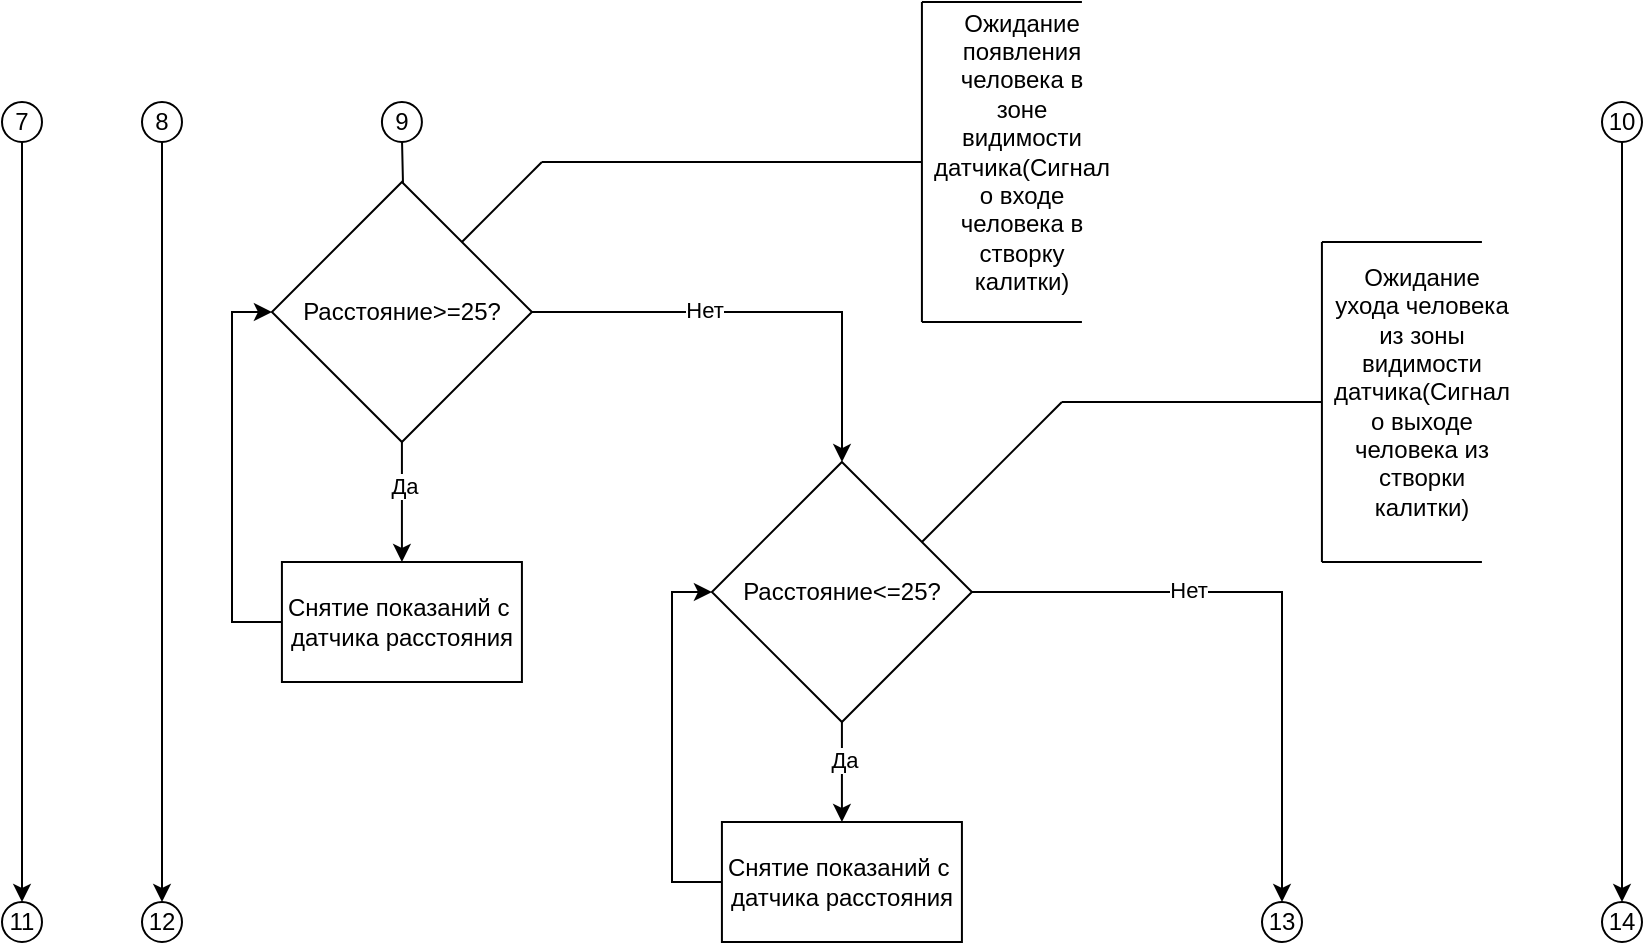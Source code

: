 <mxfile version="26.0.11">
  <diagram name="Страница — 1" id="VTpUu14SS6Ktj-Iox-bN">
    <mxGraphModel dx="1386" dy="-386" grid="1" gridSize="10" guides="1" tooltips="1" connect="1" arrows="1" fold="1" page="1" pageScale="1" pageWidth="827" pageHeight="1169" math="0" shadow="0">
      <root>
        <mxCell id="0" />
        <mxCell id="1" parent="0" />
        <mxCell id="-nff1MKq2Y0T8jm6pKHY-1" value="" style="edgeStyle=orthogonalEdgeStyle;rounded=0;orthogonalLoop=1;jettySize=auto;html=1;" parent="1" target="-nff1MKq2Y0T8jm6pKHY-7" edge="1">
          <mxGeometry relative="1" as="geometry">
            <mxPoint x="430.026" y="2120" as="sourcePoint" />
          </mxGeometry>
        </mxCell>
        <mxCell id="-nff1MKq2Y0T8jm6pKHY-3" value="" style="edgeStyle=orthogonalEdgeStyle;rounded=0;orthogonalLoop=1;jettySize=auto;html=1;" parent="1" source="-nff1MKq2Y0T8jm6pKHY-7" target="-nff1MKq2Y0T8jm6pKHY-10" edge="1">
          <mxGeometry relative="1" as="geometry" />
        </mxCell>
        <mxCell id="-nff1MKq2Y0T8jm6pKHY-4" value="Нет" style="edgeLabel;html=1;align=center;verticalAlign=middle;resizable=0;points=[];" parent="-nff1MKq2Y0T8jm6pKHY-3" vertex="1" connectable="0">
          <mxGeometry x="-0.257" y="1" relative="1" as="geometry">
            <mxPoint as="offset" />
          </mxGeometry>
        </mxCell>
        <mxCell id="-nff1MKq2Y0T8jm6pKHY-5" style="edgeStyle=orthogonalEdgeStyle;rounded=0;orthogonalLoop=1;jettySize=auto;html=1;entryX=0.5;entryY=0;entryDx=0;entryDy=0;" parent="1" source="-nff1MKq2Y0T8jm6pKHY-7" target="-nff1MKq2Y0T8jm6pKHY-12" edge="1">
          <mxGeometry relative="1" as="geometry" />
        </mxCell>
        <mxCell id="-nff1MKq2Y0T8jm6pKHY-6" value="Да" style="edgeLabel;html=1;align=center;verticalAlign=middle;resizable=0;points=[];" parent="-nff1MKq2Y0T8jm6pKHY-5" vertex="1" connectable="0">
          <mxGeometry x="-0.262" y="1" relative="1" as="geometry">
            <mxPoint as="offset" />
          </mxGeometry>
        </mxCell>
        <mxCell id="-nff1MKq2Y0T8jm6pKHY-7" value="Расстояние&amp;gt;=25?" style="rhombus;whiteSpace=wrap;html=1;" parent="1" vertex="1">
          <mxGeometry x="364.96" y="2140" width="130" height="130" as="geometry" />
        </mxCell>
        <mxCell id="-nff1MKq2Y0T8jm6pKHY-8" style="edgeStyle=orthogonalEdgeStyle;rounded=0;orthogonalLoop=1;jettySize=auto;html=1;entryX=0.5;entryY=0;entryDx=0;entryDy=0;" parent="1" source="-nff1MKq2Y0T8jm6pKHY-10" target="-nff1MKq2Y0T8jm6pKHY-30" edge="1">
          <mxGeometry relative="1" as="geometry">
            <mxPoint x="870" y="2480" as="targetPoint" />
          </mxGeometry>
        </mxCell>
        <mxCell id="-nff1MKq2Y0T8jm6pKHY-9" value="Нет" style="edgeLabel;html=1;align=center;verticalAlign=middle;resizable=0;points=[];" parent="-nff1MKq2Y0T8jm6pKHY-8" vertex="1" connectable="0">
          <mxGeometry x="-0.303" y="1" relative="1" as="geometry">
            <mxPoint as="offset" />
          </mxGeometry>
        </mxCell>
        <mxCell id="-nff1MKq2Y0T8jm6pKHY-10" value="Расстояние&amp;lt;=25?" style="rhombus;whiteSpace=wrap;html=1;" parent="1" vertex="1">
          <mxGeometry x="584.96" y="2280" width="130" height="130" as="geometry" />
        </mxCell>
        <mxCell id="-nff1MKq2Y0T8jm6pKHY-11" style="edgeStyle=orthogonalEdgeStyle;rounded=0;orthogonalLoop=1;jettySize=auto;html=1;entryX=0;entryY=0.5;entryDx=0;entryDy=0;exitX=0;exitY=0.5;exitDx=0;exitDy=0;" parent="1" source="-nff1MKq2Y0T8jm6pKHY-12" target="-nff1MKq2Y0T8jm6pKHY-7" edge="1">
          <mxGeometry relative="1" as="geometry" />
        </mxCell>
        <mxCell id="-nff1MKq2Y0T8jm6pKHY-12" value="Снятие показаний с&amp;nbsp; датчика расстояния" style="rounded=0;whiteSpace=wrap;html=1;" parent="1" vertex="1">
          <mxGeometry x="369.96" y="2330" width="120" height="60" as="geometry" />
        </mxCell>
        <mxCell id="-nff1MKq2Y0T8jm6pKHY-13" style="edgeStyle=orthogonalEdgeStyle;rounded=0;orthogonalLoop=1;jettySize=auto;html=1;entryX=0;entryY=0.5;entryDx=0;entryDy=0;exitX=0;exitY=0.5;exitDx=0;exitDy=0;" parent="1" source="-nff1MKq2Y0T8jm6pKHY-14" target="-nff1MKq2Y0T8jm6pKHY-10" edge="1">
          <mxGeometry relative="1" as="geometry" />
        </mxCell>
        <mxCell id="-nff1MKq2Y0T8jm6pKHY-14" value="Снятие показаний с&amp;nbsp; датчика расстояния" style="rounded=0;whiteSpace=wrap;html=1;" parent="1" vertex="1">
          <mxGeometry x="589.96" y="2460" width="120" height="60" as="geometry" />
        </mxCell>
        <mxCell id="-nff1MKq2Y0T8jm6pKHY-15" style="edgeStyle=orthogonalEdgeStyle;rounded=0;orthogonalLoop=1;jettySize=auto;html=1;entryX=0.5;entryY=0;entryDx=0;entryDy=0;" parent="1" source="-nff1MKq2Y0T8jm6pKHY-10" target="-nff1MKq2Y0T8jm6pKHY-14" edge="1">
          <mxGeometry relative="1" as="geometry" />
        </mxCell>
        <mxCell id="-nff1MKq2Y0T8jm6pKHY-16" value="Да" style="edgeLabel;html=1;align=center;verticalAlign=middle;resizable=0;points=[];" parent="-nff1MKq2Y0T8jm6pKHY-15" vertex="1" connectable="0">
          <mxGeometry x="-0.259" y="1" relative="1" as="geometry">
            <mxPoint as="offset" />
          </mxGeometry>
        </mxCell>
        <mxCell id="-nff1MKq2Y0T8jm6pKHY-17" value="" style="endArrow=none;html=1;rounded=0;" parent="1" edge="1">
          <mxGeometry width="50" height="50" relative="1" as="geometry">
            <mxPoint x="459.96" y="2170" as="sourcePoint" />
            <mxPoint x="499.96" y="2130" as="targetPoint" />
          </mxGeometry>
        </mxCell>
        <mxCell id="-nff1MKq2Y0T8jm6pKHY-18" value="" style="endArrow=none;html=1;rounded=0;" parent="1" edge="1">
          <mxGeometry width="50" height="50" relative="1" as="geometry">
            <mxPoint x="499.96" y="2130" as="sourcePoint" />
            <mxPoint x="689.96" y="2130" as="targetPoint" />
          </mxGeometry>
        </mxCell>
        <mxCell id="-nff1MKq2Y0T8jm6pKHY-19" value="" style="endArrow=none;html=1;rounded=0;" parent="1" edge="1">
          <mxGeometry width="50" height="50" relative="1" as="geometry">
            <mxPoint x="689.96" y="2210" as="sourcePoint" />
            <mxPoint x="689.96" y="2050" as="targetPoint" />
            <Array as="points">
              <mxPoint x="689.96" y="2120" />
            </Array>
          </mxGeometry>
        </mxCell>
        <mxCell id="-nff1MKq2Y0T8jm6pKHY-20" value="Ожидание появления человека в зоне видимости датчика(Сигнал о входе человека в створку калитки)" style="text;html=1;align=center;verticalAlign=middle;whiteSpace=wrap;rounded=0;" parent="1" vertex="1">
          <mxGeometry x="709.96" y="2110" width="60" height="30" as="geometry" />
        </mxCell>
        <mxCell id="-nff1MKq2Y0T8jm6pKHY-21" value="" style="endArrow=none;html=1;rounded=0;" parent="1" edge="1">
          <mxGeometry width="50" height="50" relative="1" as="geometry">
            <mxPoint x="689.96" y="2050" as="sourcePoint" />
            <mxPoint x="769.96" y="2050" as="targetPoint" />
          </mxGeometry>
        </mxCell>
        <mxCell id="-nff1MKq2Y0T8jm6pKHY-22" value="" style="endArrow=none;html=1;rounded=0;" parent="1" edge="1">
          <mxGeometry width="50" height="50" relative="1" as="geometry">
            <mxPoint x="689.96" y="2210" as="sourcePoint" />
            <mxPoint x="769.96" y="2210" as="targetPoint" />
          </mxGeometry>
        </mxCell>
        <mxCell id="-nff1MKq2Y0T8jm6pKHY-23" value="" style="endArrow=none;html=1;rounded=0;" parent="1" edge="1">
          <mxGeometry width="50" height="50" relative="1" as="geometry">
            <mxPoint x="689.96" y="2320" as="sourcePoint" />
            <mxPoint x="759.96" y="2250" as="targetPoint" />
          </mxGeometry>
        </mxCell>
        <mxCell id="-nff1MKq2Y0T8jm6pKHY-24" value="" style="endArrow=none;html=1;rounded=0;" parent="1" edge="1">
          <mxGeometry width="50" height="50" relative="1" as="geometry">
            <mxPoint x="759.96" y="2250" as="sourcePoint" />
            <mxPoint x="889.96" y="2250" as="targetPoint" />
          </mxGeometry>
        </mxCell>
        <mxCell id="-nff1MKq2Y0T8jm6pKHY-25" value="" style="endArrow=none;html=1;rounded=0;" parent="1" edge="1">
          <mxGeometry width="50" height="50" relative="1" as="geometry">
            <mxPoint x="889.96" y="2330" as="sourcePoint" />
            <mxPoint x="889.96" y="2170" as="targetPoint" />
            <Array as="points">
              <mxPoint x="889.96" y="2250" />
            </Array>
          </mxGeometry>
        </mxCell>
        <mxCell id="-nff1MKq2Y0T8jm6pKHY-26" value="" style="endArrow=none;html=1;rounded=0;" parent="1" edge="1">
          <mxGeometry width="50" height="50" relative="1" as="geometry">
            <mxPoint x="889.96" y="2330" as="sourcePoint" />
            <mxPoint x="969.96" y="2330" as="targetPoint" />
          </mxGeometry>
        </mxCell>
        <mxCell id="-nff1MKq2Y0T8jm6pKHY-27" value="" style="endArrow=none;html=1;rounded=0;" parent="1" edge="1">
          <mxGeometry width="50" height="50" relative="1" as="geometry">
            <mxPoint x="889.96" y="2170" as="sourcePoint" />
            <mxPoint x="969.96" y="2170" as="targetPoint" />
          </mxGeometry>
        </mxCell>
        <mxCell id="-nff1MKq2Y0T8jm6pKHY-28" value="Ожидание ухода человека из зоны видимости датчика(Сигнал о выходе человека из створки калитки)" style="text;html=1;align=center;verticalAlign=middle;whiteSpace=wrap;rounded=0;" parent="1" vertex="1">
          <mxGeometry x="909.96" y="2230" width="60" height="30" as="geometry" />
        </mxCell>
        <mxCell id="-nff1MKq2Y0T8jm6pKHY-29" value="9" style="ellipse;whiteSpace=wrap;html=1;aspect=fixed;" parent="1" vertex="1">
          <mxGeometry x="419.96" y="2100" width="20" height="20" as="geometry" />
        </mxCell>
        <mxCell id="-nff1MKq2Y0T8jm6pKHY-30" value="13" style="ellipse;whiteSpace=wrap;html=1;aspect=fixed;" parent="1" vertex="1">
          <mxGeometry x="860" y="2500" width="20" height="20" as="geometry" />
        </mxCell>
        <mxCell id="-nff1MKq2Y0T8jm6pKHY-41" style="edgeStyle=orthogonalEdgeStyle;rounded=0;orthogonalLoop=1;jettySize=auto;html=1;entryX=0.5;entryY=0;entryDx=0;entryDy=0;" parent="1" source="-nff1MKq2Y0T8jm6pKHY-32" target="-nff1MKq2Y0T8jm6pKHY-35" edge="1">
          <mxGeometry relative="1" as="geometry" />
        </mxCell>
        <mxCell id="-nff1MKq2Y0T8jm6pKHY-32" value="8" style="ellipse;whiteSpace=wrap;html=1;aspect=fixed;" parent="1" vertex="1">
          <mxGeometry x="300" y="2100" width="20" height="20" as="geometry" />
        </mxCell>
        <mxCell id="-nff1MKq2Y0T8jm6pKHY-40" style="edgeStyle=orthogonalEdgeStyle;rounded=0;orthogonalLoop=1;jettySize=auto;html=1;entryX=0.5;entryY=0;entryDx=0;entryDy=0;" parent="1" source="-nff1MKq2Y0T8jm6pKHY-33" target="-nff1MKq2Y0T8jm6pKHY-36" edge="1">
          <mxGeometry relative="1" as="geometry" />
        </mxCell>
        <mxCell id="-nff1MKq2Y0T8jm6pKHY-33" value="7" style="ellipse;whiteSpace=wrap;html=1;aspect=fixed;" parent="1" vertex="1">
          <mxGeometry x="230.0" y="2100" width="20" height="20" as="geometry" />
        </mxCell>
        <mxCell id="-nff1MKq2Y0T8jm6pKHY-34" value="14" style="ellipse;whiteSpace=wrap;html=1;aspect=fixed;" parent="1" vertex="1">
          <mxGeometry x="1030" y="2500" width="20" height="20" as="geometry" />
        </mxCell>
        <mxCell id="-nff1MKq2Y0T8jm6pKHY-35" value="12" style="ellipse;whiteSpace=wrap;html=1;aspect=fixed;" parent="1" vertex="1">
          <mxGeometry x="300" y="2500" width="20" height="20" as="geometry" />
        </mxCell>
        <mxCell id="-nff1MKq2Y0T8jm6pKHY-36" value="11" style="ellipse;whiteSpace=wrap;html=1;aspect=fixed;" parent="1" vertex="1">
          <mxGeometry x="230.0" y="2500" width="20" height="20" as="geometry" />
        </mxCell>
        <mxCell id="-nff1MKq2Y0T8jm6pKHY-42" style="edgeStyle=orthogonalEdgeStyle;rounded=0;orthogonalLoop=1;jettySize=auto;html=1;entryX=0.5;entryY=0;entryDx=0;entryDy=0;" parent="1" source="-nff1MKq2Y0T8jm6pKHY-37" target="-nff1MKq2Y0T8jm6pKHY-34" edge="1">
          <mxGeometry relative="1" as="geometry" />
        </mxCell>
        <mxCell id="-nff1MKq2Y0T8jm6pKHY-37" value="10" style="ellipse;whiteSpace=wrap;html=1;aspect=fixed;" parent="1" vertex="1">
          <mxGeometry x="1030" y="2100" width="20" height="20" as="geometry" />
        </mxCell>
      </root>
    </mxGraphModel>
  </diagram>
</mxfile>
